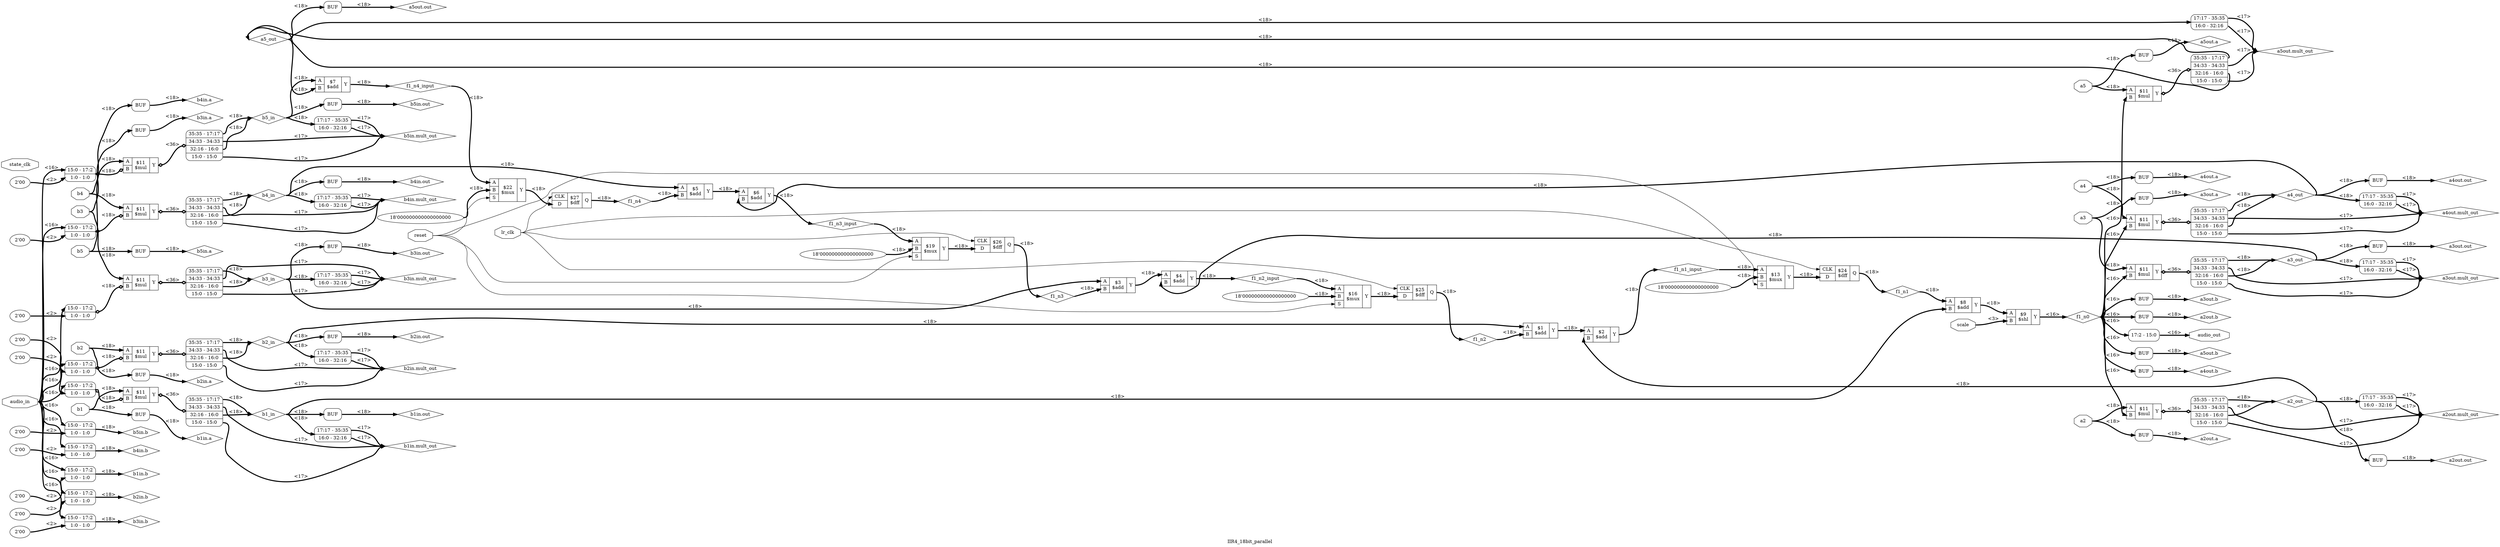 digraph "IIR4_18bit_parallel" {
label="IIR4_18bit_parallel";
rankdir="LR";
remincross=true;
n2 [ shape=diamond, label="a5out.out", color="black", fontcolor="black" ];
n3 [ shape=diamond, label="a5out.a", color="black", fontcolor="black" ];
n4 [ shape=diamond, label="a5out.b", color="black", fontcolor="black" ];
n5 [ shape=diamond, label="a5out.mult_out", color="black", fontcolor="black" ];
n6 [ shape=diamond, label="a4out.out", color="black", fontcolor="black" ];
n7 [ shape=diamond, label="a4out.a", color="black", fontcolor="black" ];
n8 [ shape=diamond, label="a4out.b", color="black", fontcolor="black" ];
n9 [ shape=diamond, label="a4out.mult_out", color="black", fontcolor="black" ];
n10 [ shape=diamond, label="a3out.out", color="black", fontcolor="black" ];
n11 [ shape=diamond, label="a3out.a", color="black", fontcolor="black" ];
n12 [ shape=diamond, label="a3out.b", color="black", fontcolor="black" ];
n13 [ shape=diamond, label="a3out.mult_out", color="black", fontcolor="black" ];
n14 [ shape=diamond, label="a2out.out", color="black", fontcolor="black" ];
n15 [ shape=diamond, label="a2out.a", color="black", fontcolor="black" ];
n16 [ shape=diamond, label="a2out.b", color="black", fontcolor="black" ];
n17 [ shape=diamond, label="a2out.mult_out", color="black", fontcolor="black" ];
n18 [ shape=diamond, label="b5in.out", color="black", fontcolor="black" ];
n19 [ shape=diamond, label="b5in.a", color="black", fontcolor="black" ];
n20 [ shape=diamond, label="b5in.b", color="black", fontcolor="black" ];
n21 [ shape=diamond, label="b5in.mult_out", color="black", fontcolor="black" ];
n22 [ shape=diamond, label="b4in.out", color="black", fontcolor="black" ];
n23 [ shape=diamond, label="b4in.a", color="black", fontcolor="black" ];
n24 [ shape=diamond, label="b4in.b", color="black", fontcolor="black" ];
n25 [ shape=diamond, label="b4in.mult_out", color="black", fontcolor="black" ];
n26 [ shape=diamond, label="b3in.out", color="black", fontcolor="black" ];
n27 [ shape=diamond, label="b3in.a", color="black", fontcolor="black" ];
n28 [ shape=diamond, label="b3in.b", color="black", fontcolor="black" ];
n29 [ shape=diamond, label="b3in.mult_out", color="black", fontcolor="black" ];
n30 [ shape=diamond, label="b2in.out", color="black", fontcolor="black" ];
n31 [ shape=diamond, label="b2in.a", color="black", fontcolor="black" ];
n32 [ shape=diamond, label="b2in.b", color="black", fontcolor="black" ];
n33 [ shape=diamond, label="b2in.mult_out", color="black", fontcolor="black" ];
n34 [ shape=diamond, label="b1in.out", color="black", fontcolor="black" ];
n35 [ shape=diamond, label="b1in.a", color="black", fontcolor="black" ];
n36 [ shape=diamond, label="b1in.b", color="black", fontcolor="black" ];
n37 [ shape=diamond, label="b1in.mult_out", color="black", fontcolor="black" ];
n46 [ shape=diamond, label="f1_n0", color="black", fontcolor="black" ];
n47 [ shape=diamond, label="f1_n4_input", color="black", fontcolor="black" ];
n48 [ shape=diamond, label="f1_n3_input", color="black", fontcolor="black" ];
n49 [ shape=diamond, label="f1_n2_input", color="black", fontcolor="black" ];
n50 [ shape=diamond, label="f1_n1_input", color="black", fontcolor="black" ];
n51 [ shape=diamond, label="f1_n4", color="black", fontcolor="black" ];
n52 [ shape=diamond, label="f1_n3", color="black", fontcolor="black" ];
n53 [ shape=diamond, label="f1_n2", color="black", fontcolor="black" ];
n54 [ shape=diamond, label="f1_n1", color="black", fontcolor="black" ];
n55 [ shape=diamond, label="a5_out", color="black", fontcolor="black" ];
n56 [ shape=diamond, label="a4_out", color="black", fontcolor="black" ];
n57 [ shape=diamond, label="a3_out", color="black", fontcolor="black" ];
n58 [ shape=diamond, label="a2_out", color="black", fontcolor="black" ];
n59 [ shape=diamond, label="b5_in", color="black", fontcolor="black" ];
n60 [ shape=diamond, label="b4_in", color="black", fontcolor="black" ];
n61 [ shape=diamond, label="b3_in", color="black", fontcolor="black" ];
n62 [ shape=diamond, label="b2_in", color="black", fontcolor="black" ];
n63 [ shape=diamond, label="b1_in", color="black", fontcolor="black" ];
n64 [ shape=octagon, label="reset", color="black", fontcolor="black" ];
n65 [ shape=octagon, label="lr_clk", color="black", fontcolor="black" ];
n66 [ shape=octagon, label="state_clk", color="black", fontcolor="black" ];
n67 [ shape=octagon, label="a5", color="black", fontcolor="black" ];
n68 [ shape=octagon, label="a4", color="black", fontcolor="black" ];
n69 [ shape=octagon, label="a3", color="black", fontcolor="black" ];
n70 [ shape=octagon, label="a2", color="black", fontcolor="black" ];
n71 [ shape=octagon, label="b5", color="black", fontcolor="black" ];
n72 [ shape=octagon, label="b4", color="black", fontcolor="black" ];
n73 [ shape=octagon, label="b3", color="black", fontcolor="black" ];
n74 [ shape=octagon, label="b2", color="black", fontcolor="black" ];
n75 [ shape=octagon, label="b1", color="black", fontcolor="black" ];
n76 [ shape=octagon, label="scale", color="black", fontcolor="black" ];
n77 [ shape=octagon, label="audio_in", color="black", fontcolor="black" ];
n78 [ shape=octagon, label="audio_out", color="black", fontcolor="black" ];
c82 [ shape=record, label="{{<p79> CLK|<p80> D}|$27\n$dff|{<p81> Q}}" ];
c83 [ shape=record, label="{{<p79> CLK|<p80> D}|$26\n$dff|{<p81> Q}}" ];
c84 [ shape=record, label="{{<p79> CLK|<p80> D}|$25\n$dff|{<p81> Q}}" ];
c85 [ shape=record, label="{{<p79> CLK|<p80> D}|$24\n$dff|{<p81> Q}}" ];
v0 [ label="18'000000000000000000" ];
c90 [ shape=record, label="{{<p86> A|<p87> B|<p88> S}|$22\n$mux|{<p89> Y}}" ];
v1 [ label="18'000000000000000000" ];
c91 [ shape=record, label="{{<p86> A|<p87> B|<p88> S}|$19\n$mux|{<p89> Y}}" ];
v2 [ label="18'000000000000000000" ];
c92 [ shape=record, label="{{<p86> A|<p87> B|<p88> S}|$16\n$mux|{<p89> Y}}" ];
v3 [ label="18'000000000000000000" ];
c93 [ shape=record, label="{{<p86> A|<p87> B|<p88> S}|$13\n$mux|{<p89> Y}}" ];
c94 [ shape=record, label="{{<p86> A|<p87> B}|$9\n$shl|{<p89> Y}}" ];
c95 [ shape=record, label="{{<p86> A|<p87> B}|$8\n$add|{<p89> Y}}" ];
c96 [ shape=record, label="{{<p86> A|<p87> B}|$7\n$add|{<p89> Y}}" ];
c97 [ shape=record, label="{{<p86> A|<p87> B}|$6\n$add|{<p89> Y}}" ];
c98 [ shape=record, label="{{<p86> A|<p87> B}|$5\n$add|{<p89> Y}}" ];
c99 [ shape=record, label="{{<p86> A|<p87> B}|$4\n$add|{<p89> Y}}" ];
c100 [ shape=record, label="{{<p86> A|<p87> B}|$3\n$add|{<p89> Y}}" ];
c101 [ shape=record, label="{{<p86> A|<p87> B}|$2\n$add|{<p89> Y}}" ];
c102 [ shape=record, label="{{<p86> A|<p87> B}|$1\n$add|{<p89> Y}}" ];
c103 [ shape=record, label="{{<p86> A|<p87> B}|$11\n$mul|{<p89> Y}}" ];
x4 [ shape=record, style=rounded, label="<s3> 35:35 - 17:17 |<s2> 34:33 - 34:33 |<s1> 32:16 - 16:0 |<s0> 15:0 - 15:0 " ];
c103:p89:e -> x4:w [arrowhead=odiamond, arrowtail=odiamond, dir=both, color="black", style="setlinewidth(3)", label="<36>"];
c104 [ shape=record, label="{{<p86> A|<p87> B}|$11\n$mul|{<p89> Y}}" ];
x5 [ shape=record, style=rounded, label="<s3> 35:35 - 17:17 |<s2> 34:33 - 34:33 |<s1> 32:16 - 16:0 |<s0> 15:0 - 15:0 " ];
c104:p89:e -> x5:w [arrowhead=odiamond, arrowtail=odiamond, dir=both, color="black", style="setlinewidth(3)", label="<36>"];
c105 [ shape=record, label="{{<p86> A|<p87> B}|$11\n$mul|{<p89> Y}}" ];
x6 [ shape=record, style=rounded, label="<s3> 35:35 - 17:17 |<s2> 34:33 - 34:33 |<s1> 32:16 - 16:0 |<s0> 15:0 - 15:0 " ];
c105:p89:e -> x6:w [arrowhead=odiamond, arrowtail=odiamond, dir=both, color="black", style="setlinewidth(3)", label="<36>"];
c106 [ shape=record, label="{{<p86> A|<p87> B}|$11\n$mul|{<p89> Y}}" ];
x7 [ shape=record, style=rounded, label="<s3> 35:35 - 17:17 |<s2> 34:33 - 34:33 |<s1> 32:16 - 16:0 |<s0> 15:0 - 15:0 " ];
c106:p89:e -> x7:w [arrowhead=odiamond, arrowtail=odiamond, dir=both, color="black", style="setlinewidth(3)", label="<36>"];
v10 [ label="2'00" ];
c107 [ shape=record, label="{{<p86> A|<p87> B}|$11\n$mul|{<p89> Y}}" ];
x8 [ shape=record, style=rounded, label="<s3> 35:35 - 17:17 |<s2> 34:33 - 34:33 |<s1> 32:16 - 16:0 |<s0> 15:0 - 15:0 " ];
c107:p89:e -> x8:w [arrowhead=odiamond, arrowtail=odiamond, dir=both, color="black", style="setlinewidth(3)", label="<36>"];
x9 [ shape=record, style=rounded, label="<s1> 15:0 - 17:2 |<s0> 1:0 - 1:0 " ];
x9:e -> c107:p87:w [arrowhead=odiamond, arrowtail=odiamond, dir=both, color="black", style="setlinewidth(3)", label="<18>"];
v13 [ label="2'00" ];
c108 [ shape=record, label="{{<p86> A|<p87> B}|$11\n$mul|{<p89> Y}}" ];
x11 [ shape=record, style=rounded, label="<s3> 35:35 - 17:17 |<s2> 34:33 - 34:33 |<s1> 32:16 - 16:0 |<s0> 15:0 - 15:0 " ];
c108:p89:e -> x11:w [arrowhead=odiamond, arrowtail=odiamond, dir=both, color="black", style="setlinewidth(3)", label="<36>"];
x12 [ shape=record, style=rounded, label="<s1> 15:0 - 17:2 |<s0> 1:0 - 1:0 " ];
x12:e -> c108:p87:w [arrowhead=odiamond, arrowtail=odiamond, dir=both, color="black", style="setlinewidth(3)", label="<18>"];
v16 [ label="2'00" ];
c109 [ shape=record, label="{{<p86> A|<p87> B}|$11\n$mul|{<p89> Y}}" ];
x14 [ shape=record, style=rounded, label="<s3> 35:35 - 17:17 |<s2> 34:33 - 34:33 |<s1> 32:16 - 16:0 |<s0> 15:0 - 15:0 " ];
c109:p89:e -> x14:w [arrowhead=odiamond, arrowtail=odiamond, dir=both, color="black", style="setlinewidth(3)", label="<36>"];
x15 [ shape=record, style=rounded, label="<s1> 15:0 - 17:2 |<s0> 1:0 - 1:0 " ];
x15:e -> c109:p87:w [arrowhead=odiamond, arrowtail=odiamond, dir=both, color="black", style="setlinewidth(3)", label="<18>"];
v19 [ label="2'00" ];
c110 [ shape=record, label="{{<p86> A|<p87> B}|$11\n$mul|{<p89> Y}}" ];
x17 [ shape=record, style=rounded, label="<s3> 35:35 - 17:17 |<s2> 34:33 - 34:33 |<s1> 32:16 - 16:0 |<s0> 15:0 - 15:0 " ];
c110:p89:e -> x17:w [arrowhead=odiamond, arrowtail=odiamond, dir=both, color="black", style="setlinewidth(3)", label="<36>"];
x18 [ shape=record, style=rounded, label="<s1> 15:0 - 17:2 |<s0> 1:0 - 1:0 " ];
x18:e -> c110:p87:w [arrowhead=odiamond, arrowtail=odiamond, dir=both, color="black", style="setlinewidth(3)", label="<18>"];
v22 [ label="2'00" ];
c111 [ shape=record, label="{{<p86> A|<p87> B}|$11\n$mul|{<p89> Y}}" ];
x20 [ shape=record, style=rounded, label="<s3> 35:35 - 17:17 |<s2> 34:33 - 34:33 |<s1> 32:16 - 16:0 |<s0> 15:0 - 15:0 " ];
c111:p89:e -> x20:w [arrowhead=odiamond, arrowtail=odiamond, dir=both, color="black", style="setlinewidth(3)", label="<36>"];
x21 [ shape=record, style=rounded, label="<s1> 15:0 - 17:2 |<s0> 1:0 - 1:0 " ];
x21:e -> c111:p87:w [arrowhead=odiamond, arrowtail=odiamond, dir=both, color="black", style="setlinewidth(3)", label="<18>"];
x23 [shape=box, style=rounded, label="BUF"];
x24 [shape=box, style=rounded, label="BUF"];
x25 [shape=box, style=rounded, label="BUF"];
x26 [ shape=record, style=rounded, label="<s1> 17:17 - 35:35 |<s0> 16:0 - 32:16 " ];
x27 [shape=box, style=rounded, label="BUF"];
x28 [shape=box, style=rounded, label="BUF"];
x29 [shape=box, style=rounded, label="BUF"];
x30 [ shape=record, style=rounded, label="<s1> 17:17 - 35:35 |<s0> 16:0 - 32:16 " ];
x31 [shape=box, style=rounded, label="BUF"];
x32 [shape=box, style=rounded, label="BUF"];
x33 [shape=box, style=rounded, label="BUF"];
x34 [ shape=record, style=rounded, label="<s1> 17:17 - 35:35 |<s0> 16:0 - 32:16 " ];
x35 [shape=box, style=rounded, label="BUF"];
x36 [shape=box, style=rounded, label="BUF"];
x37 [shape=box, style=rounded, label="BUF"];
x38 [ shape=record, style=rounded, label="<s1> 17:17 - 35:35 |<s0> 16:0 - 32:16 " ];
x39 [shape=box, style=rounded, label="BUF"];
x40 [shape=box, style=rounded, label="BUF"];
v42 [ label="2'00" ];
x41 [ shape=record, style=rounded, label="<s1> 15:0 - 17:2 |<s0> 1:0 - 1:0 " ];
x43 [ shape=record, style=rounded, label="<s1> 17:17 - 35:35 |<s0> 16:0 - 32:16 " ];
x44 [shape=box, style=rounded, label="BUF"];
x45 [shape=box, style=rounded, label="BUF"];
v47 [ label="2'00" ];
x46 [ shape=record, style=rounded, label="<s1> 15:0 - 17:2 |<s0> 1:0 - 1:0 " ];
x48 [ shape=record, style=rounded, label="<s1> 17:17 - 35:35 |<s0> 16:0 - 32:16 " ];
x49 [shape=box, style=rounded, label="BUF"];
x50 [shape=box, style=rounded, label="BUF"];
v52 [ label="2'00" ];
x51 [ shape=record, style=rounded, label="<s1> 15:0 - 17:2 |<s0> 1:0 - 1:0 " ];
x53 [ shape=record, style=rounded, label="<s1> 17:17 - 35:35 |<s0> 16:0 - 32:16 " ];
x54 [shape=box, style=rounded, label="BUF"];
x55 [shape=box, style=rounded, label="BUF"];
v57 [ label="2'00" ];
x56 [ shape=record, style=rounded, label="<s1> 15:0 - 17:2 |<s0> 1:0 - 1:0 " ];
x58 [ shape=record, style=rounded, label="<s1> 17:17 - 35:35 |<s0> 16:0 - 32:16 " ];
x59 [shape=box, style=rounded, label="BUF"];
x60 [shape=box, style=rounded, label="BUF"];
v62 [ label="2'00" ];
x61 [ shape=record, style=rounded, label="<s1> 15:0 - 17:2 |<s0> 1:0 - 1:0 " ];
x63 [ shape=record, style=rounded, label="<s1> 17:17 - 35:35 |<s0> 16:0 - 32:16 " ];
x64 [ shape=record, style=rounded, label="<s0> 17:2 - 15:0 " ];
x31:e:e -> n10:w [color="black", style="setlinewidth(3)", label="<18>"];
x32:e:e -> n11:w [color="black", style="setlinewidth(3)", label="<18>"];
x33:e:e -> n12:w [color="black", style="setlinewidth(3)", label="<18>"];
x34:s0:e -> n13:w [color="black", style="setlinewidth(3)", label="<17>"];
x34:s1:e -> n13:w [color="black", style="setlinewidth(3)", label="<17>"];
x6:s0:e -> n13:w [color="black", style="setlinewidth(3)", label="<17>"];
x6:s2:e -> n13:w [color="black", style="setlinewidth(3)", label="<17>"];
x35:e:e -> n14:w [color="black", style="setlinewidth(3)", label="<18>"];
x36:e:e -> n15:w [color="black", style="setlinewidth(3)", label="<18>"];
x37:e:e -> n16:w [color="black", style="setlinewidth(3)", label="<18>"];
x38:s0:e -> n17:w [color="black", style="setlinewidth(3)", label="<17>"];
x38:s1:e -> n17:w [color="black", style="setlinewidth(3)", label="<17>"];
x7:s0:e -> n17:w [color="black", style="setlinewidth(3)", label="<17>"];
x7:s2:e -> n17:w [color="black", style="setlinewidth(3)", label="<17>"];
x39:e:e -> n18:w [color="black", style="setlinewidth(3)", label="<18>"];
x40:e:e -> n19:w [color="black", style="setlinewidth(3)", label="<18>"];
x23:e:e -> n2:w [color="black", style="setlinewidth(3)", label="<18>"];
x41:e -> n20:w [color="black", style="setlinewidth(3)", label="<18>"];
x43:s0:e -> n21:w [color="black", style="setlinewidth(3)", label="<17>"];
x43:s1:e -> n21:w [color="black", style="setlinewidth(3)", label="<17>"];
x8:s0:e -> n21:w [color="black", style="setlinewidth(3)", label="<17>"];
x8:s2:e -> n21:w [color="black", style="setlinewidth(3)", label="<17>"];
x44:e:e -> n22:w [color="black", style="setlinewidth(3)", label="<18>"];
x45:e:e -> n23:w [color="black", style="setlinewidth(3)", label="<18>"];
x46:e -> n24:w [color="black", style="setlinewidth(3)", label="<18>"];
x11:s0:e -> n25:w [color="black", style="setlinewidth(3)", label="<17>"];
x11:s2:e -> n25:w [color="black", style="setlinewidth(3)", label="<17>"];
x48:s0:e -> n25:w [color="black", style="setlinewidth(3)", label="<17>"];
x48:s1:e -> n25:w [color="black", style="setlinewidth(3)", label="<17>"];
x49:e:e -> n26:w [color="black", style="setlinewidth(3)", label="<18>"];
x50:e:e -> n27:w [color="black", style="setlinewidth(3)", label="<18>"];
x51:e -> n28:w [color="black", style="setlinewidth(3)", label="<18>"];
x14:s0:e -> n29:w [color="black", style="setlinewidth(3)", label="<17>"];
x14:s2:e -> n29:w [color="black", style="setlinewidth(3)", label="<17>"];
x53:s0:e -> n29:w [color="black", style="setlinewidth(3)", label="<17>"];
x53:s1:e -> n29:w [color="black", style="setlinewidth(3)", label="<17>"];
x24:e:e -> n3:w [color="black", style="setlinewidth(3)", label="<18>"];
x54:e:e -> n30:w [color="black", style="setlinewidth(3)", label="<18>"];
x55:e:e -> n31:w [color="black", style="setlinewidth(3)", label="<18>"];
x56:e -> n32:w [color="black", style="setlinewidth(3)", label="<18>"];
x17:s0:e -> n33:w [color="black", style="setlinewidth(3)", label="<17>"];
x17:s2:e -> n33:w [color="black", style="setlinewidth(3)", label="<17>"];
x58:s0:e -> n33:w [color="black", style="setlinewidth(3)", label="<17>"];
x58:s1:e -> n33:w [color="black", style="setlinewidth(3)", label="<17>"];
x59:e:e -> n34:w [color="black", style="setlinewidth(3)", label="<18>"];
x60:e:e -> n35:w [color="black", style="setlinewidth(3)", label="<18>"];
x61:e -> n36:w [color="black", style="setlinewidth(3)", label="<18>"];
x20:s0:e -> n37:w [color="black", style="setlinewidth(3)", label="<17>"];
x20:s2:e -> n37:w [color="black", style="setlinewidth(3)", label="<17>"];
x63:s0:e -> n37:w [color="black", style="setlinewidth(3)", label="<17>"];
x63:s1:e -> n37:w [color="black", style="setlinewidth(3)", label="<17>"];
c95:p89:e -> c94:p86:w [color="black", style="setlinewidth(3)", label="<18>"];
c91:p89:e -> c83:p80:w [color="black", style="setlinewidth(3)", label="<18>"];
x25:e:e -> n4:w [color="black", style="setlinewidth(3)", label="<18>"];
c92:p89:e -> c84:p80:w [color="black", style="setlinewidth(3)", label="<18>"];
c98:p89:e -> c97:p86:w [color="black", style="setlinewidth(3)", label="<18>"];
c93:p89:e -> c85:p80:w [color="black", style="setlinewidth(3)", label="<18>"];
c100:p89:e -> c99:p86:w [color="black", style="setlinewidth(3)", label="<18>"];
c90:p89:e -> c82:p80:w [color="black", style="setlinewidth(3)", label="<18>"];
c102:p89:e -> c101:p86:w [color="black", style="setlinewidth(3)", label="<18>"];
c94:p89:e -> n46:w [color="black", style="setlinewidth(3)", label="<16>"];
n46:e -> c103:p87:w [color="black", style="setlinewidth(3)", label="<16>"];
n46:e -> c104:p87:w [color="black", style="setlinewidth(3)", label="<16>"];
n46:e -> c105:p87:w [color="black", style="setlinewidth(3)", label="<16>"];
n46:e -> c106:p87:w [color="black", style="setlinewidth(3)", label="<16>"];
n46:e -> x25:w:w [color="black", style="setlinewidth(3)", label="<16>"];
n46:e -> x29:w:w [color="black", style="setlinewidth(3)", label="<16>"];
n46:e -> x33:w:w [color="black", style="setlinewidth(3)", label="<16>"];
n46:e -> x37:w:w [color="black", style="setlinewidth(3)", label="<16>"];
n46:e -> x64:s0:w [color="black", style="setlinewidth(3)", label="<16>"];
c96:p89:e -> n47:w [color="black", style="setlinewidth(3)", label="<18>"];
n47:e -> c90:p86:w [color="black", style="setlinewidth(3)", label="<18>"];
c97:p89:e -> n48:w [color="black", style="setlinewidth(3)", label="<18>"];
n48:e -> c91:p86:w [color="black", style="setlinewidth(3)", label="<18>"];
c99:p89:e -> n49:w [color="black", style="setlinewidth(3)", label="<18>"];
n49:e -> c92:p86:w [color="black", style="setlinewidth(3)", label="<18>"];
x26:s0:e -> n5:w [color="black", style="setlinewidth(3)", label="<17>"];
x26:s1:e -> n5:w [color="black", style="setlinewidth(3)", label="<17>"];
x4:s0:e -> n5:w [color="black", style="setlinewidth(3)", label="<17>"];
x4:s2:e -> n5:w [color="black", style="setlinewidth(3)", label="<17>"];
c101:p89:e -> n50:w [color="black", style="setlinewidth(3)", label="<18>"];
n50:e -> c93:p86:w [color="black", style="setlinewidth(3)", label="<18>"];
c82:p81:e -> n51:w [color="black", style="setlinewidth(3)", label="<18>"];
n51:e -> c98:p87:w [color="black", style="setlinewidth(3)", label="<18>"];
c83:p81:e -> n52:w [color="black", style="setlinewidth(3)", label="<18>"];
n52:e -> c100:p87:w [color="black", style="setlinewidth(3)", label="<18>"];
c84:p81:e -> n53:w [color="black", style="setlinewidth(3)", label="<18>"];
n53:e -> c102:p87:w [color="black", style="setlinewidth(3)", label="<18>"];
c85:p81:e -> n54:w [color="black", style="setlinewidth(3)", label="<18>"];
n54:e -> c95:p86:w [color="black", style="setlinewidth(3)", label="<18>"];
x4:s1:e -> n55:w [color="black", style="setlinewidth(3)", label="<18>"];
x4:s3:e -> n55:w [color="black", style="setlinewidth(3)", label="<18>"];
n55:e -> c96:p87:w [color="black", style="setlinewidth(3)", label="<18>"];
n55:e -> x23:w:w [color="black", style="setlinewidth(3)", label="<18>"];
n55:e -> x26:w [color="black", style="setlinewidth(3)", label="<18>"];
x5:s1:e -> n56:w [color="black", style="setlinewidth(3)", label="<18>"];
x5:s3:e -> n56:w [color="black", style="setlinewidth(3)", label="<18>"];
n56:e -> c97:p87:w [color="black", style="setlinewidth(3)", label="<18>"];
n56:e -> x27:w:w [color="black", style="setlinewidth(3)", label="<18>"];
n56:e -> x30:w [color="black", style="setlinewidth(3)", label="<18>"];
x6:s1:e -> n57:w [color="black", style="setlinewidth(3)", label="<18>"];
x6:s3:e -> n57:w [color="black", style="setlinewidth(3)", label="<18>"];
n57:e -> c99:p87:w [color="black", style="setlinewidth(3)", label="<18>"];
n57:e -> x31:w:w [color="black", style="setlinewidth(3)", label="<18>"];
n57:e -> x34:w [color="black", style="setlinewidth(3)", label="<18>"];
x7:s1:e -> n58:w [color="black", style="setlinewidth(3)", label="<18>"];
x7:s3:e -> n58:w [color="black", style="setlinewidth(3)", label="<18>"];
n58:e -> c101:p87:w [color="black", style="setlinewidth(3)", label="<18>"];
n58:e -> x35:w:w [color="black", style="setlinewidth(3)", label="<18>"];
n58:e -> x38:w [color="black", style="setlinewidth(3)", label="<18>"];
x8:s1:e -> n59:w [color="black", style="setlinewidth(3)", label="<18>"];
x8:s3:e -> n59:w [color="black", style="setlinewidth(3)", label="<18>"];
n59:e -> c96:p86:w [color="black", style="setlinewidth(3)", label="<18>"];
n59:e -> x39:w:w [color="black", style="setlinewidth(3)", label="<18>"];
n59:e -> x43:w [color="black", style="setlinewidth(3)", label="<18>"];
x27:e:e -> n6:w [color="black", style="setlinewidth(3)", label="<18>"];
x11:s1:e -> n60:w [color="black", style="setlinewidth(3)", label="<18>"];
x11:s3:e -> n60:w [color="black", style="setlinewidth(3)", label="<18>"];
n60:e -> c98:p86:w [color="black", style="setlinewidth(3)", label="<18>"];
n60:e -> x44:w:w [color="black", style="setlinewidth(3)", label="<18>"];
n60:e -> x48:w [color="black", style="setlinewidth(3)", label="<18>"];
x14:s1:e -> n61:w [color="black", style="setlinewidth(3)", label="<18>"];
x14:s3:e -> n61:w [color="black", style="setlinewidth(3)", label="<18>"];
n61:e -> c100:p86:w [color="black", style="setlinewidth(3)", label="<18>"];
n61:e -> x49:w:w [color="black", style="setlinewidth(3)", label="<18>"];
n61:e -> x53:w [color="black", style="setlinewidth(3)", label="<18>"];
x17:s1:e -> n62:w [color="black", style="setlinewidth(3)", label="<18>"];
x17:s3:e -> n62:w [color="black", style="setlinewidth(3)", label="<18>"];
n62:e -> c102:p86:w [color="black", style="setlinewidth(3)", label="<18>"];
n62:e -> x54:w:w [color="black", style="setlinewidth(3)", label="<18>"];
n62:e -> x58:w [color="black", style="setlinewidth(3)", label="<18>"];
x20:s1:e -> n63:w [color="black", style="setlinewidth(3)", label="<18>"];
x20:s3:e -> n63:w [color="black", style="setlinewidth(3)", label="<18>"];
n63:e -> c95:p87:w [color="black", style="setlinewidth(3)", label="<18>"];
n63:e -> x59:w:w [color="black", style="setlinewidth(3)", label="<18>"];
n63:e -> x63:w [color="black", style="setlinewidth(3)", label="<18>"];
n64:e -> c90:p88:w [color="black", label=""];
n64:e -> c91:p88:w [color="black", label=""];
n64:e -> c92:p88:w [color="black", label=""];
n64:e -> c93:p88:w [color="black", label=""];
n65:e -> c82:p79:w [color="black", label=""];
n65:e -> c83:p79:w [color="black", label=""];
n65:e -> c84:p79:w [color="black", label=""];
n65:e -> c85:p79:w [color="black", label=""];
n67:e -> c103:p86:w [color="black", style="setlinewidth(3)", label="<18>"];
n67:e -> x24:w:w [color="black", style="setlinewidth(3)", label="<18>"];
n68:e -> c104:p86:w [color="black", style="setlinewidth(3)", label="<18>"];
n68:e -> x28:w:w [color="black", style="setlinewidth(3)", label="<18>"];
n69:e -> c105:p86:w [color="black", style="setlinewidth(3)", label="<18>"];
n69:e -> x32:w:w [color="black", style="setlinewidth(3)", label="<18>"];
x28:e:e -> n7:w [color="black", style="setlinewidth(3)", label="<18>"];
n70:e -> c106:p86:w [color="black", style="setlinewidth(3)", label="<18>"];
n70:e -> x36:w:w [color="black", style="setlinewidth(3)", label="<18>"];
n71:e -> c107:p86:w [color="black", style="setlinewidth(3)", label="<18>"];
n71:e -> x40:w:w [color="black", style="setlinewidth(3)", label="<18>"];
n72:e -> c108:p86:w [color="black", style="setlinewidth(3)", label="<18>"];
n72:e -> x45:w:w [color="black", style="setlinewidth(3)", label="<18>"];
n73:e -> c109:p86:w [color="black", style="setlinewidth(3)", label="<18>"];
n73:e -> x50:w:w [color="black", style="setlinewidth(3)", label="<18>"];
n74:e -> c110:p86:w [color="black", style="setlinewidth(3)", label="<18>"];
n74:e -> x55:w:w [color="black", style="setlinewidth(3)", label="<18>"];
n75:e -> c111:p86:w [color="black", style="setlinewidth(3)", label="<18>"];
n75:e -> x60:w:w [color="black", style="setlinewidth(3)", label="<18>"];
n76:e -> c94:p87:w [color="black", style="setlinewidth(3)", label="<3>"];
n77:e -> x12:s1:w [color="black", style="setlinewidth(3)", label="<16>"];
n77:e -> x15:s1:w [color="black", style="setlinewidth(3)", label="<16>"];
n77:e -> x18:s1:w [color="black", style="setlinewidth(3)", label="<16>"];
n77:e -> x21:s1:w [color="black", style="setlinewidth(3)", label="<16>"];
n77:e -> x41:s1:w [color="black", style="setlinewidth(3)", label="<16>"];
n77:e -> x46:s1:w [color="black", style="setlinewidth(3)", label="<16>"];
n77:e -> x51:s1:w [color="black", style="setlinewidth(3)", label="<16>"];
n77:e -> x56:s1:w [color="black", style="setlinewidth(3)", label="<16>"];
n77:e -> x61:s1:w [color="black", style="setlinewidth(3)", label="<16>"];
n77:e -> x9:s1:w [color="black", style="setlinewidth(3)", label="<16>"];
x64:e -> n78:w [color="black", style="setlinewidth(3)", label="<16>"];
x29:e:e -> n8:w [color="black", style="setlinewidth(3)", label="<18>"];
x30:s0:e -> n9:w [color="black", style="setlinewidth(3)", label="<17>"];
x30:s1:e -> n9:w [color="black", style="setlinewidth(3)", label="<17>"];
x5:s0:e -> n9:w [color="black", style="setlinewidth(3)", label="<17>"];
x5:s2:e -> n9:w [color="black", style="setlinewidth(3)", label="<17>"];
v0:e -> c90:p87:w [color="black", style="setlinewidth(3)", label="<18>"];
v1:e -> c91:p87:w [color="black", style="setlinewidth(3)", label="<18>"];
v10:e -> x9:s0:w [color="black", style="setlinewidth(3)", label="<2>"];
v13:e -> x12:s0:w [color="black", style="setlinewidth(3)", label="<2>"];
v16:e -> x15:s0:w [color="black", style="setlinewidth(3)", label="<2>"];
v19:e -> x18:s0:w [color="black", style="setlinewidth(3)", label="<2>"];
v2:e -> c92:p87:w [color="black", style="setlinewidth(3)", label="<18>"];
v22:e -> x21:s0:w [color="black", style="setlinewidth(3)", label="<2>"];
v3:e -> c93:p87:w [color="black", style="setlinewidth(3)", label="<18>"];
v42:e -> x41:s0:w [color="black", style="setlinewidth(3)", label="<2>"];
v47:e -> x46:s0:w [color="black", style="setlinewidth(3)", label="<2>"];
v52:e -> x51:s0:w [color="black", style="setlinewidth(3)", label="<2>"];
v57:e -> x56:s0:w [color="black", style="setlinewidth(3)", label="<2>"];
v62:e -> x61:s0:w [color="black", style="setlinewidth(3)", label="<2>"];
}
